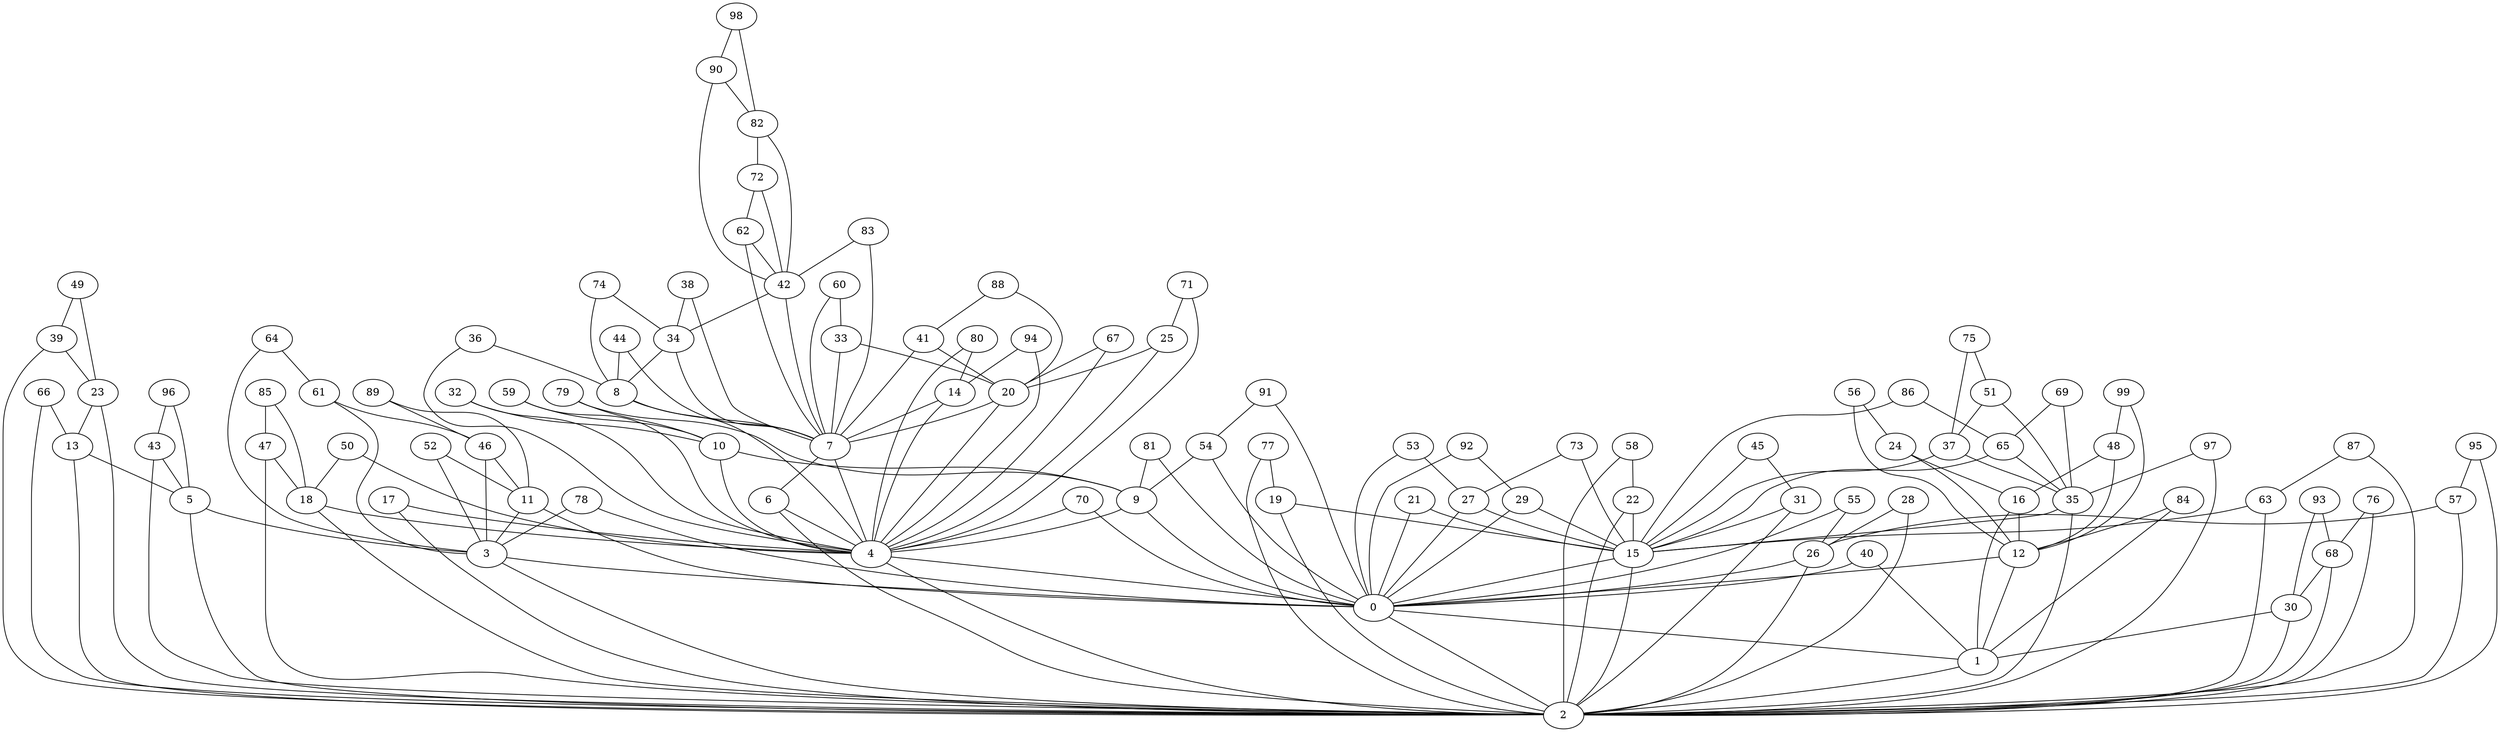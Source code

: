 graph {
	0 [label=0]
	1 [label=1]
	2 [label=2]
	3 [label=3]
	4 [label=4]
	5 [label=5]
	6 [label=6]
	7 [label=7]
	8 [label=8]
	9 [label=9]
	10 [label=10]
	11 [label=11]
	12 [label=12]
	13 [label=13]
	14 [label=14]
	15 [label=15]
	16 [label=16]
	17 [label=17]
	18 [label=18]
	19 [label=19]
	20 [label=20]
	21 [label=21]
	22 [label=22]
	23 [label=23]
	24 [label=24]
	25 [label=25]
	26 [label=26]
	27 [label=27]
	28 [label=28]
	29 [label=29]
	30 [label=30]
	31 [label=31]
	32 [label=32]
	33 [label=33]
	34 [label=34]
	35 [label=35]
	36 [label=36]
	37 [label=37]
	38 [label=38]
	39 [label=39]
	40 [label=40]
	41 [label=41]
	42 [label=42]
	43 [label=43]
	44 [label=44]
	45 [label=45]
	46 [label=46]
	47 [label=47]
	48 [label=48]
	49 [label=49]
	50 [label=50]
	51 [label=51]
	52 [label=52]
	53 [label=53]
	54 [label=54]
	55 [label=55]
	56 [label=56]
	57 [label=57]
	58 [label=58]
	59 [label=59]
	60 [label=60]
	61 [label=61]
	62 [label=62]
	63 [label=63]
	64 [label=64]
	65 [label=65]
	66 [label=66]
	67 [label=67]
	68 [label=68]
	69 [label=69]
	70 [label=70]
	71 [label=71]
	72 [label=72]
	73 [label=73]
	74 [label=74]
	75 [label=75]
	76 [label=76]
	77 [label=77]
	78 [label=78]
	79 [label=79]
	80 [label=80]
	81 [label=81]
	82 [label=82]
	83 [label=83]
	84 [label=84]
	85 [label=85]
	86 [label=86]
	87 [label=87]
	88 [label=88]
	89 [label=89]
	90 [label=90]
	91 [label=91]
	92 [label=92]
	93 [label=93]
	94 [label=94]
	95 [label=95]
	96 [label=96]
	97 [label=97]
	98 [label=98]
	99 [label=99]
	0 -- 1
	1 -- 2
	2 -- 0
	3 -- 2
	3 -- 0
	4 -- 2
	4 -- 0
	5 -- 3
	5 -- 2
	6 -- 4
	6 -- 2
	7 -- 6
	7 -- 4
	8 -- 7
	8 -- 4
	9 -- 4
	9 -- 0
	10 -- 9
	10 -- 4
	11 -- 3
	11 -- 0
	12 -- 0
	12 -- 1
	13 -- 5
	13 -- 2
	14 -- 7
	14 -- 4
	15 -- 2
	15 -- 0
	16 -- 12
	16 -- 1
	17 -- 4
	17 -- 2
	18 -- 4
	18 -- 2
	19 -- 15
	19 -- 2
	20 -- 7
	20 -- 4
	21 -- 15
	21 -- 0
	22 -- 15
	22 -- 2
	23 -- 13
	23 -- 2
	24 -- 16
	24 -- 12
	25 -- 20
	25 -- 4
	26 -- 2
	26 -- 0
	27 -- 15
	27 -- 0
	28 -- 26
	28 -- 2
	29 -- 15
	29 -- 0
	30 -- 1
	30 -- 2
	31 -- 15
	31 -- 2
	32 -- 10
	32 -- 4
	33 -- 20
	33 -- 7
	34 -- 8
	34 -- 7
	35 -- 15
	35 -- 2
	36 -- 8
	36 -- 4
	37 -- 35
	37 -- 15
	38 -- 34
	38 -- 7
	39 -- 23
	39 -- 2
	40 -- 0
	40 -- 1
	41 -- 20
	41 -- 7
	42 -- 34
	42 -- 7
	43 -- 5
	43 -- 2
	44 -- 8
	44 -- 7
	45 -- 31
	45 -- 15
	46 -- 11
	46 -- 3
	47 -- 18
	47 -- 2
	48 -- 16
	48 -- 12
	49 -- 39
	49 -- 23
	50 -- 18
	50 -- 4
	51 -- 37
	51 -- 35
	52 -- 11
	52 -- 3
	53 -- 27
	53 -- 0
	54 -- 9
	54 -- 0
	55 -- 26
	55 -- 0
	56 -- 24
	56 -- 12
	57 -- 26
	57 -- 2
	58 -- 22
	58 -- 2
	59 -- 10
	59 -- 4
	60 -- 33
	60 -- 7
	61 -- 46
	61 -- 3
	62 -- 42
	62 -- 7
	63 -- 15
	63 -- 2
	64 -- 61
	64 -- 3
	65 -- 35
	65 -- 15
	66 -- 13
	66 -- 2
	67 -- 20
	67 -- 4
	68 -- 30
	68 -- 2
	69 -- 65
	69 -- 35
	70 -- 4
	70 -- 0
	71 -- 25
	71 -- 4
	72 -- 62
	72 -- 42
	73 -- 27
	73 -- 15
	74 -- 34
	74 -- 8
	75 -- 51
	75 -- 37
	76 -- 68
	76 -- 2
	77 -- 19
	77 -- 2
	78 -- 3
	78 -- 0
	79 -- 10
	79 -- 9
	80 -- 14
	80 -- 4
	81 -- 9
	81 -- 0
	82 -- 72
	82 -- 42
	83 -- 42
	83 -- 7
	84 -- 12
	84 -- 1
	85 -- 47
	85 -- 18
	86 -- 65
	86 -- 15
	87 -- 63
	87 -- 2
	88 -- 41
	88 -- 20
	89 -- 46
	89 -- 11
	90 -- 82
	90 -- 42
	91 -- 54
	91 -- 0
	92 -- 29
	92 -- 0
	93 -- 68
	93 -- 30
	94 -- 14
	94 -- 4
	95 -- 57
	95 -- 2
	96 -- 43
	96 -- 5
	97 -- 35
	97 -- 2
	98 -- 90
	98 -- 82
	99 -- 48
	99 -- 12
}
